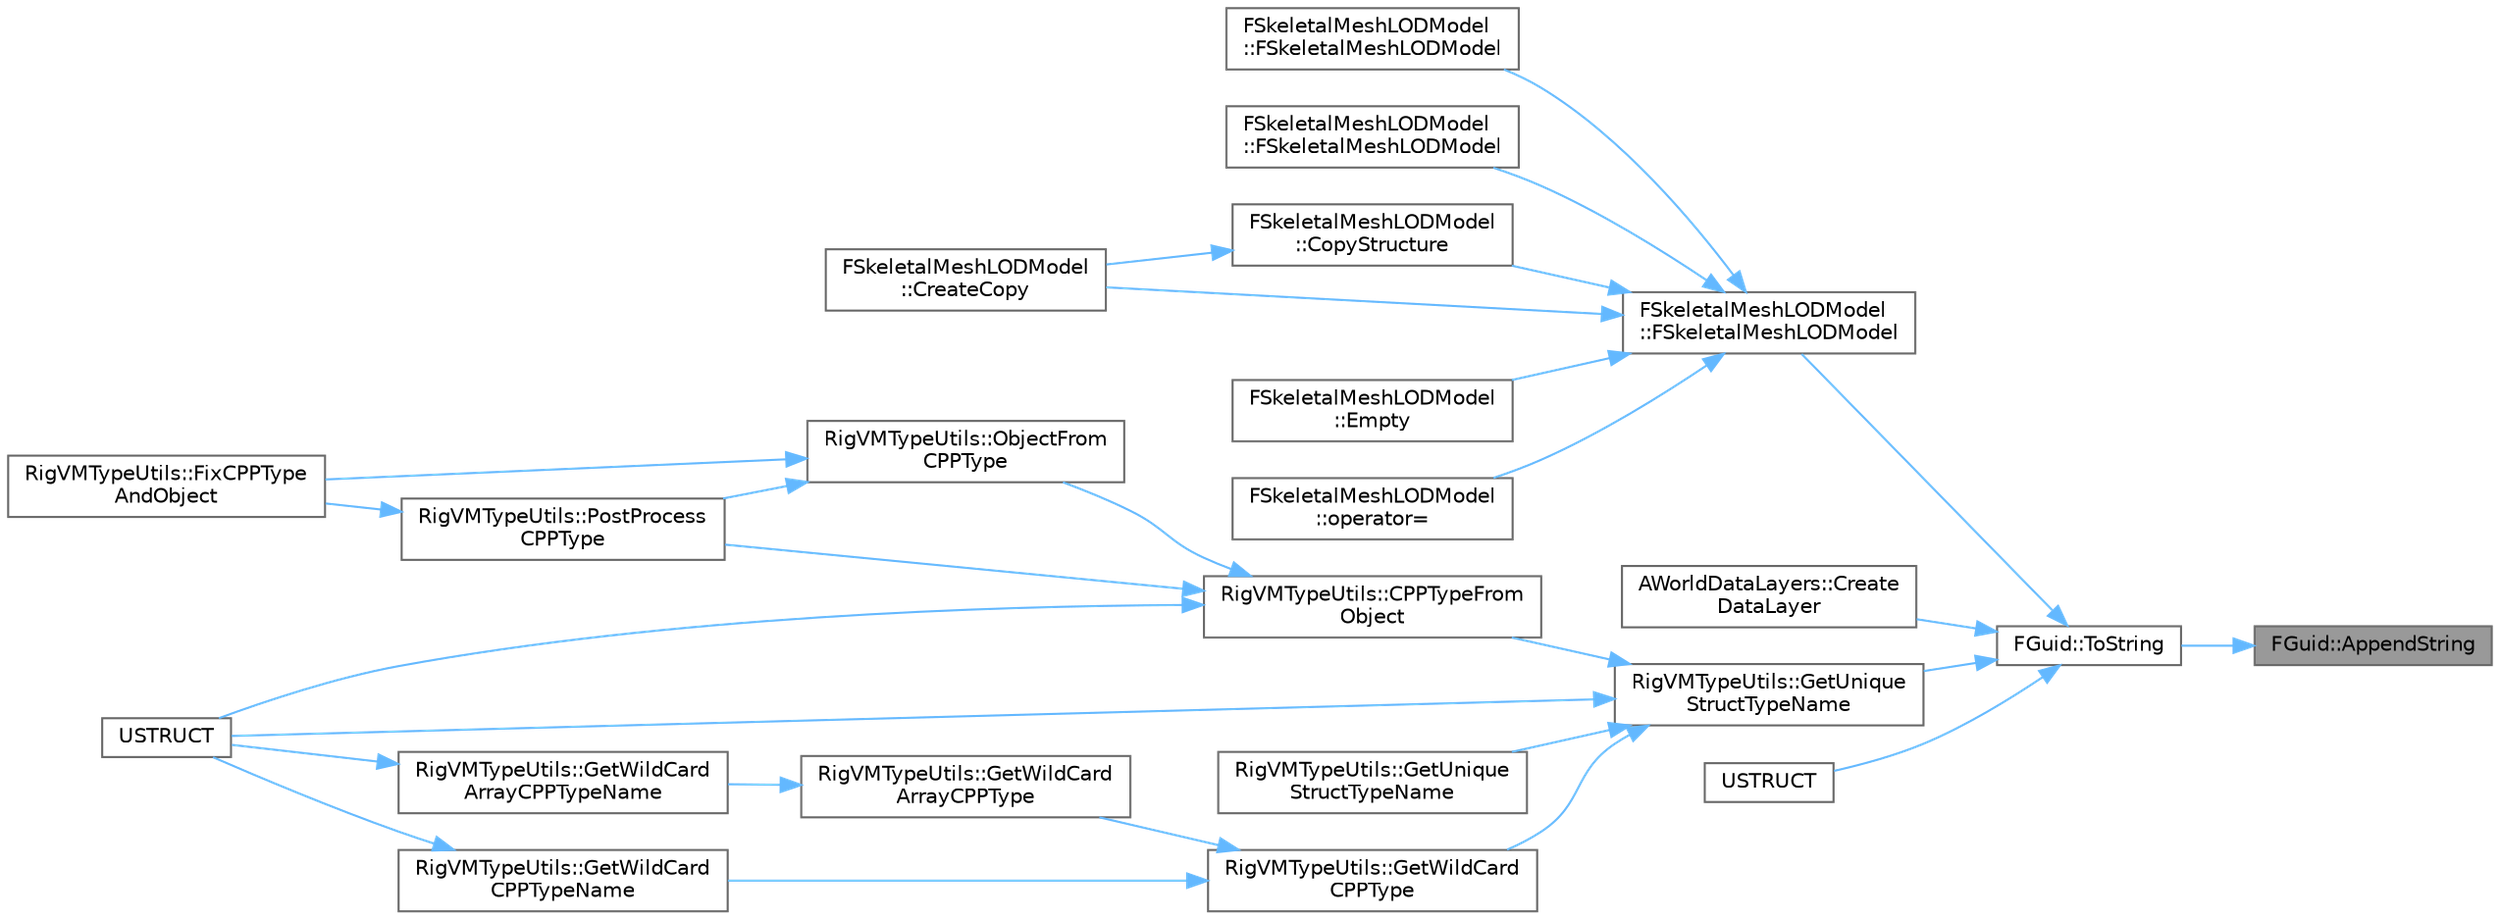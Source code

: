 digraph "FGuid::AppendString"
{
 // INTERACTIVE_SVG=YES
 // LATEX_PDF_SIZE
  bgcolor="transparent";
  edge [fontname=Helvetica,fontsize=10,labelfontname=Helvetica,labelfontsize=10];
  node [fontname=Helvetica,fontsize=10,shape=box,height=0.2,width=0.4];
  rankdir="RL";
  Node1 [id="Node000001",label="FGuid::AppendString",height=0.2,width=0.4,color="gray40", fillcolor="grey60", style="filled", fontcolor="black",tooltip="Converts this GUID to its string representation using the specified format."];
  Node1 -> Node2 [id="edge1_Node000001_Node000002",dir="back",color="steelblue1",style="solid",tooltip=" "];
  Node2 [id="Node000002",label="FGuid::ToString",height=0.2,width=0.4,color="grey40", fillcolor="white", style="filled",URL="$d8/d29/structFGuid.html#a62be683180018dce5fbb52ca04daf184",tooltip="Converts this GUID to its string representation."];
  Node2 -> Node3 [id="edge2_Node000002_Node000003",dir="back",color="steelblue1",style="solid",tooltip=" "];
  Node3 [id="Node000003",label="FSkeletalMeshLODModel\l::FSkeletalMeshLODModel",height=0.2,width=0.4,color="grey40", fillcolor="white", style="filled",URL="$d1/d2d/classFSkeletalMeshLODModel.html#ad21688c3ff1409b937b4a56cad61f880",tooltip="Constructor (default)"];
  Node3 -> Node4 [id="edge3_Node000003_Node000004",dir="back",color="steelblue1",style="solid",tooltip=" "];
  Node4 [id="Node000004",label="FSkeletalMeshLODModel\l::FSkeletalMeshLODModel",height=0.2,width=0.4,color="grey40", fillcolor="white", style="filled",URL="$d1/d2d/classFSkeletalMeshLODModel.html#a470d24b76c12b416c47c62538b3d9835",tooltip=" "];
  Node3 -> Node5 [id="edge4_Node000003_Node000005",dir="back",color="steelblue1",style="solid",tooltip=" "];
  Node5 [id="Node000005",label="FSkeletalMeshLODModel\l::FSkeletalMeshLODModel",height=0.2,width=0.4,color="grey40", fillcolor="white", style="filled",URL="$d1/d2d/classFSkeletalMeshLODModel.html#a23202e084b4d01823ac82540045fe0be",tooltip=" "];
  Node3 -> Node6 [id="edge5_Node000003_Node000006",dir="back",color="steelblue1",style="solid",tooltip=" "];
  Node6 [id="Node000006",label="FSkeletalMeshLODModel\l::CopyStructure",height=0.2,width=0.4,color="grey40", fillcolor="white", style="filled",URL="$d1/d2d/classFSkeletalMeshLODModel.html#a69ce8648222357b812fae14d736258ce",tooltip="Copy one structure to the other, make sure all bulk data is unlock and the data can be read before co..."];
  Node6 -> Node7 [id="edge6_Node000006_Node000007",dir="back",color="steelblue1",style="solid",tooltip=" "];
  Node7 [id="Node000007",label="FSkeletalMeshLODModel\l::CreateCopy",height=0.2,width=0.4,color="grey40", fillcolor="white", style="filled",URL="$d1/d2d/classFSkeletalMeshLODModel.html#aad2977680224bbf65924d62f4408e16f",tooltip="Create a new FSkeletalMeshLODModel on the heap."];
  Node3 -> Node7 [id="edge7_Node000003_Node000007",dir="back",color="steelblue1",style="solid",tooltip=" "];
  Node3 -> Node8 [id="edge8_Node000003_Node000008",dir="back",color="steelblue1",style="solid",tooltip=" "];
  Node8 [id="Node000008",label="FSkeletalMeshLODModel\l::Empty",height=0.2,width=0.4,color="grey40", fillcolor="white", style="filled",URL="$d1/d2d/classFSkeletalMeshLODModel.html#a1a4ef259171e56047b4471659dfd3242",tooltip=" "];
  Node3 -> Node9 [id="edge9_Node000003_Node000009",dir="back",color="steelblue1",style="solid",tooltip=" "];
  Node9 [id="Node000009",label="FSkeletalMeshLODModel\l::operator=",height=0.2,width=0.4,color="grey40", fillcolor="white", style="filled",URL="$d1/d2d/classFSkeletalMeshLODModel.html#a659f500f01a6a36a01dd3a1a1a1cd967",tooltip=" "];
  Node2 -> Node10 [id="edge10_Node000002_Node000010",dir="back",color="steelblue1",style="solid",tooltip=" "];
  Node10 [id="Node000010",label="AWorldDataLayers::Create\lDataLayer",height=0.2,width=0.4,color="grey40", fillcolor="white", style="filled",URL="$d8/dbc/classAWorldDataLayers.html#a318c3e36bff067630406ffbe6543879e",tooltip=" "];
  Node2 -> Node11 [id="edge11_Node000002_Node000011",dir="back",color="steelblue1",style="solid",tooltip=" "];
  Node11 [id="Node000011",label="RigVMTypeUtils::GetUnique\lStructTypeName",height=0.2,width=0.4,color="grey40", fillcolor="white", style="filled",URL="$d9/d01/namespaceRigVMTypeUtils.html#a16311f576b12806cf04205f5dade1366",tooltip=" "];
  Node11 -> Node12 [id="edge12_Node000011_Node000012",dir="back",color="steelblue1",style="solid",tooltip=" "];
  Node12 [id="Node000012",label="RigVMTypeUtils::CPPTypeFrom\lObject",height=0.2,width=0.4,color="grey40", fillcolor="white", style="filled",URL="$d9/d01/namespaceRigVMTypeUtils.html#ab0fe455249fed1eb404187130752f2b4",tooltip=" "];
  Node12 -> Node13 [id="edge13_Node000012_Node000013",dir="back",color="steelblue1",style="solid",tooltip=" "];
  Node13 [id="Node000013",label="RigVMTypeUtils::ObjectFrom\lCPPType",height=0.2,width=0.4,color="grey40", fillcolor="white", style="filled",URL="$d9/d01/namespaceRigVMTypeUtils.html#a782f8e06e09a2bc55a1e27c0b83201b5",tooltip=" "];
  Node13 -> Node14 [id="edge14_Node000013_Node000014",dir="back",color="steelblue1",style="solid",tooltip=" "];
  Node14 [id="Node000014",label="RigVMTypeUtils::FixCPPType\lAndObject",height=0.2,width=0.4,color="grey40", fillcolor="white", style="filled",URL="$d9/d01/namespaceRigVMTypeUtils.html#a3d94027dc13494128fe7ca7762e3daa1",tooltip=" "];
  Node13 -> Node15 [id="edge15_Node000013_Node000015",dir="back",color="steelblue1",style="solid",tooltip=" "];
  Node15 [id="Node000015",label="RigVMTypeUtils::PostProcess\lCPPType",height=0.2,width=0.4,color="grey40", fillcolor="white", style="filled",URL="$d9/d01/namespaceRigVMTypeUtils.html#ae254144f36a44eff91474bd25ea60922",tooltip=" "];
  Node15 -> Node14 [id="edge16_Node000015_Node000014",dir="back",color="steelblue1",style="solid",tooltip=" "];
  Node12 -> Node15 [id="edge17_Node000012_Node000015",dir="back",color="steelblue1",style="solid",tooltip=" "];
  Node12 -> Node16 [id="edge18_Node000012_Node000016",dir="back",color="steelblue1",style="solid",tooltip=" "];
  Node16 [id="Node000016",label="USTRUCT",height=0.2,width=0.4,color="grey40", fillcolor="white", style="filled",URL="$d8/dbc/RigVMTemplate_8h.html#acfaaccb4d3066b107ad1252d753765a2",tooltip=" "];
  Node11 -> Node17 [id="edge19_Node000011_Node000017",dir="back",color="steelblue1",style="solid",tooltip=" "];
  Node17 [id="Node000017",label="RigVMTypeUtils::GetUnique\lStructTypeName",height=0.2,width=0.4,color="grey40", fillcolor="white", style="filled",URL="$d9/d01/namespaceRigVMTypeUtils.html#a0c9d0dc4f8f76b990e3167eba75076db",tooltip=" "];
  Node11 -> Node18 [id="edge20_Node000011_Node000018",dir="back",color="steelblue1",style="solid",tooltip=" "];
  Node18 [id="Node000018",label="RigVMTypeUtils::GetWildCard\lCPPType",height=0.2,width=0.4,color="grey40", fillcolor="white", style="filled",URL="$d9/d01/namespaceRigVMTypeUtils.html#a0fc6e33b5d5920c6881f97cb6b32d7ef",tooltip=" "];
  Node18 -> Node19 [id="edge21_Node000018_Node000019",dir="back",color="steelblue1",style="solid",tooltip=" "];
  Node19 [id="Node000019",label="RigVMTypeUtils::GetWildCard\lArrayCPPType",height=0.2,width=0.4,color="grey40", fillcolor="white", style="filled",URL="$d9/d01/namespaceRigVMTypeUtils.html#a3f41e8a28802cab3e4aebb9b7378532c",tooltip=" "];
  Node19 -> Node20 [id="edge22_Node000019_Node000020",dir="back",color="steelblue1",style="solid",tooltip=" "];
  Node20 [id="Node000020",label="RigVMTypeUtils::GetWildCard\lArrayCPPTypeName",height=0.2,width=0.4,color="grey40", fillcolor="white", style="filled",URL="$d9/d01/namespaceRigVMTypeUtils.html#ab1561696e4a71afd7c9c4fa1df664c57",tooltip=" "];
  Node20 -> Node16 [id="edge23_Node000020_Node000016",dir="back",color="steelblue1",style="solid",tooltip=" "];
  Node18 -> Node21 [id="edge24_Node000018_Node000021",dir="back",color="steelblue1",style="solid",tooltip=" "];
  Node21 [id="Node000021",label="RigVMTypeUtils::GetWildCard\lCPPTypeName",height=0.2,width=0.4,color="grey40", fillcolor="white", style="filled",URL="$d9/d01/namespaceRigVMTypeUtils.html#ac031f5e23a66c294afe21848c066ca22",tooltip=" "];
  Node21 -> Node16 [id="edge25_Node000021_Node000016",dir="back",color="steelblue1",style="solid",tooltip=" "];
  Node11 -> Node16 [id="edge26_Node000011_Node000016",dir="back",color="steelblue1",style="solid",tooltip=" "];
  Node2 -> Node22 [id="edge27_Node000002_Node000022",dir="back",color="steelblue1",style="solid",tooltip=" "];
  Node22 [id="Node000022",label="USTRUCT",height=0.2,width=0.4,color="grey40", fillcolor="white", style="filled",URL="$da/d92/LandscapeEdgeFixup_8h.html#a9d9e464252e0de20a4f92d184764b05d",tooltip="The snapshots contain a copy of the heightmap edge texels (both height and normal info)."];
}
